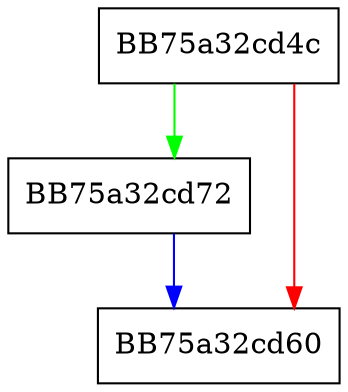 digraph get_exesize {
  node [shape="box"];
  graph [splines=ortho];
  BB75a32cd4c -> BB75a32cd72 [color="green"];
  BB75a32cd4c -> BB75a32cd60 [color="red"];
  BB75a32cd72 -> BB75a32cd60 [color="blue"];
}
